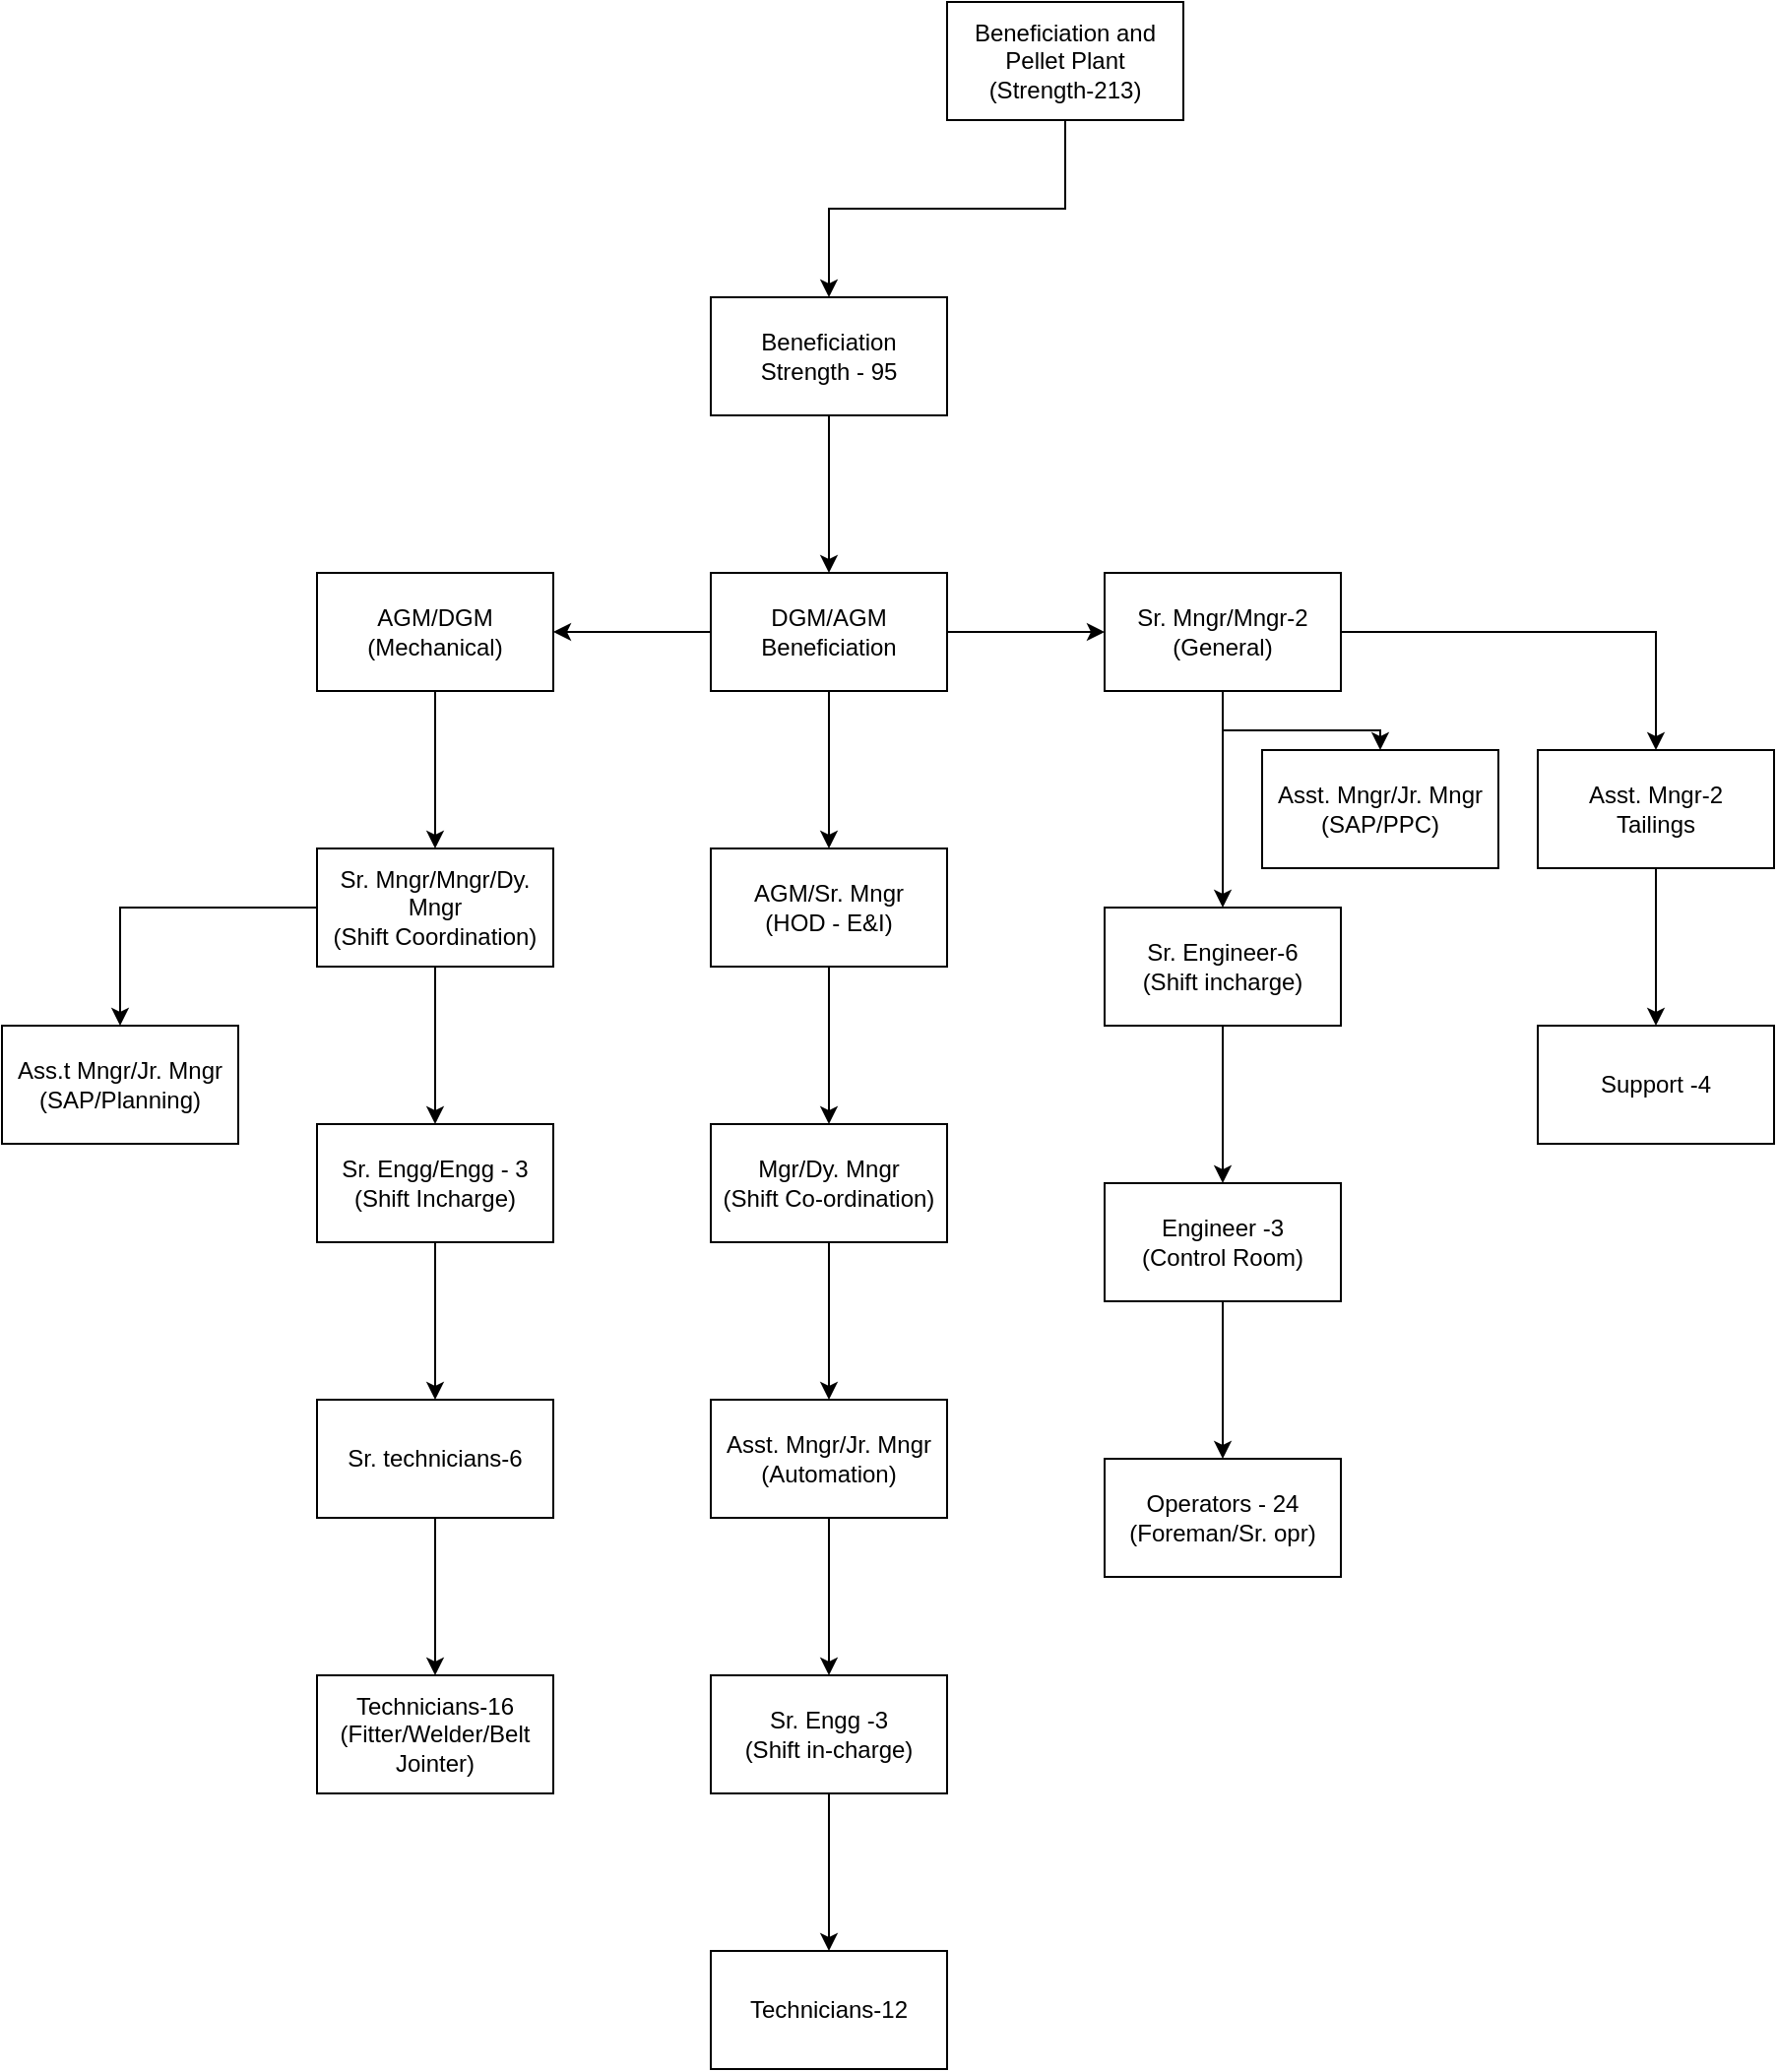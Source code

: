 <mxfile version="13.6.4" type="github">
  <diagram id="7EyB4oHwacRofvkvfnk_" name="Page-1">
    <mxGraphModel dx="1958" dy="482" grid="1" gridSize="10" guides="1" tooltips="1" connect="1" arrows="1" fold="1" page="1" pageScale="1" pageWidth="850" pageHeight="1100" math="0" shadow="0">
      <root>
        <mxCell id="0" />
        <mxCell id="1" parent="0" />
        <mxCell id="vYoIYK8Gw9QDKxpc8tqn-3" value="" style="edgeStyle=orthogonalEdgeStyle;rounded=0;orthogonalLoop=1;jettySize=auto;html=1;" edge="1" parent="1" source="vYoIYK8Gw9QDKxpc8tqn-1" target="vYoIYK8Gw9QDKxpc8tqn-2">
          <mxGeometry relative="1" as="geometry" />
        </mxCell>
        <mxCell id="vYoIYK8Gw9QDKxpc8tqn-1" value="Beneficiation and Pellet Plant&lt;br&gt;(Strength-213)" style="rounded=0;whiteSpace=wrap;html=1;" vertex="1" parent="1">
          <mxGeometry x="220" y="60" width="120" height="60" as="geometry" />
        </mxCell>
        <mxCell id="vYoIYK8Gw9QDKxpc8tqn-5" value="" style="edgeStyle=orthogonalEdgeStyle;rounded=0;orthogonalLoop=1;jettySize=auto;html=1;" edge="1" parent="1" source="vYoIYK8Gw9QDKxpc8tqn-2" target="vYoIYK8Gw9QDKxpc8tqn-4">
          <mxGeometry relative="1" as="geometry" />
        </mxCell>
        <mxCell id="vYoIYK8Gw9QDKxpc8tqn-2" value="Beneficiation&lt;br&gt;Strength - 95" style="whiteSpace=wrap;html=1;rounded=0;" vertex="1" parent="1">
          <mxGeometry x="100" y="210" width="120" height="60" as="geometry" />
        </mxCell>
        <mxCell id="vYoIYK8Gw9QDKxpc8tqn-7" value="" style="edgeStyle=orthogonalEdgeStyle;rounded=0;orthogonalLoop=1;jettySize=auto;html=1;" edge="1" parent="1" source="vYoIYK8Gw9QDKxpc8tqn-4" target="vYoIYK8Gw9QDKxpc8tqn-6">
          <mxGeometry relative="1" as="geometry" />
        </mxCell>
        <mxCell id="vYoIYK8Gw9QDKxpc8tqn-9" value="" style="edgeStyle=orthogonalEdgeStyle;rounded=0;orthogonalLoop=1;jettySize=auto;html=1;" edge="1" parent="1" source="vYoIYK8Gw9QDKxpc8tqn-4" target="vYoIYK8Gw9QDKxpc8tqn-8">
          <mxGeometry relative="1" as="geometry" />
        </mxCell>
        <mxCell id="vYoIYK8Gw9QDKxpc8tqn-11" value="" style="edgeStyle=orthogonalEdgeStyle;rounded=0;orthogonalLoop=1;jettySize=auto;html=1;" edge="1" parent="1" source="vYoIYK8Gw9QDKxpc8tqn-4" target="vYoIYK8Gw9QDKxpc8tqn-10">
          <mxGeometry relative="1" as="geometry" />
        </mxCell>
        <mxCell id="vYoIYK8Gw9QDKxpc8tqn-4" value="DGM/AGM&lt;br&gt;Beneficiation" style="whiteSpace=wrap;html=1;rounded=0;" vertex="1" parent="1">
          <mxGeometry x="100" y="350" width="120" height="60" as="geometry" />
        </mxCell>
        <mxCell id="vYoIYK8Gw9QDKxpc8tqn-21" value="" style="edgeStyle=orthogonalEdgeStyle;rounded=0;orthogonalLoop=1;jettySize=auto;html=1;" edge="1" parent="1" source="vYoIYK8Gw9QDKxpc8tqn-6" target="vYoIYK8Gw9QDKxpc8tqn-20">
          <mxGeometry relative="1" as="geometry" />
        </mxCell>
        <mxCell id="vYoIYK8Gw9QDKxpc8tqn-23" value="" style="edgeStyle=orthogonalEdgeStyle;rounded=0;orthogonalLoop=1;jettySize=auto;html=1;" edge="1" parent="1" source="vYoIYK8Gw9QDKxpc8tqn-6" target="vYoIYK8Gw9QDKxpc8tqn-22">
          <mxGeometry relative="1" as="geometry" />
        </mxCell>
        <mxCell id="vYoIYK8Gw9QDKxpc8tqn-25" value="" style="edgeStyle=orthogonalEdgeStyle;rounded=0;orthogonalLoop=1;jettySize=auto;html=1;" edge="1" parent="1" source="vYoIYK8Gw9QDKxpc8tqn-6" target="vYoIYK8Gw9QDKxpc8tqn-24">
          <mxGeometry relative="1" as="geometry" />
        </mxCell>
        <mxCell id="vYoIYK8Gw9QDKxpc8tqn-6" value="Sr. Mngr/Mngr-2&lt;br&gt;(General)" style="whiteSpace=wrap;html=1;rounded=0;" vertex="1" parent="1">
          <mxGeometry x="300" y="350" width="120" height="60" as="geometry" />
        </mxCell>
        <mxCell id="vYoIYK8Gw9QDKxpc8tqn-17" value="" style="edgeStyle=orthogonalEdgeStyle;rounded=0;orthogonalLoop=1;jettySize=auto;html=1;" edge="1" parent="1" source="vYoIYK8Gw9QDKxpc8tqn-8" target="vYoIYK8Gw9QDKxpc8tqn-16">
          <mxGeometry relative="1" as="geometry" />
        </mxCell>
        <mxCell id="vYoIYK8Gw9QDKxpc8tqn-8" value="AGM/Sr. Mngr&lt;br&gt;(HOD - E&amp;amp;I)" style="whiteSpace=wrap;html=1;rounded=0;" vertex="1" parent="1">
          <mxGeometry x="100" y="490" width="120" height="60" as="geometry" />
        </mxCell>
        <mxCell id="vYoIYK8Gw9QDKxpc8tqn-13" value="" style="edgeStyle=orthogonalEdgeStyle;rounded=0;orthogonalLoop=1;jettySize=auto;html=1;" edge="1" parent="1" source="vYoIYK8Gw9QDKxpc8tqn-10" target="vYoIYK8Gw9QDKxpc8tqn-12">
          <mxGeometry relative="1" as="geometry" />
        </mxCell>
        <mxCell id="vYoIYK8Gw9QDKxpc8tqn-10" value="AGM/DGM&lt;br&gt;(Mechanical)" style="whiteSpace=wrap;html=1;rounded=0;" vertex="1" parent="1">
          <mxGeometry x="-100" y="350" width="120" height="60" as="geometry" />
        </mxCell>
        <mxCell id="vYoIYK8Gw9QDKxpc8tqn-15" value="" style="edgeStyle=orthogonalEdgeStyle;rounded=0;orthogonalLoop=1;jettySize=auto;html=1;" edge="1" parent="1" source="vYoIYK8Gw9QDKxpc8tqn-12" target="vYoIYK8Gw9QDKxpc8tqn-14">
          <mxGeometry relative="1" as="geometry" />
        </mxCell>
        <mxCell id="vYoIYK8Gw9QDKxpc8tqn-41" value="" style="edgeStyle=orthogonalEdgeStyle;rounded=0;orthogonalLoop=1;jettySize=auto;html=1;" edge="1" parent="1" source="vYoIYK8Gw9QDKxpc8tqn-12" target="vYoIYK8Gw9QDKxpc8tqn-40">
          <mxGeometry relative="1" as="geometry" />
        </mxCell>
        <mxCell id="vYoIYK8Gw9QDKxpc8tqn-12" value="Sr. Mngr/Mngr/Dy. Mngr&lt;br&gt;(Shift Coordination)" style="whiteSpace=wrap;html=1;rounded=0;" vertex="1" parent="1">
          <mxGeometry x="-100" y="490" width="120" height="60" as="geometry" />
        </mxCell>
        <mxCell id="vYoIYK8Gw9QDKxpc8tqn-37" value="" style="edgeStyle=orthogonalEdgeStyle;rounded=0;orthogonalLoop=1;jettySize=auto;html=1;" edge="1" parent="1" source="vYoIYK8Gw9QDKxpc8tqn-14" target="vYoIYK8Gw9QDKxpc8tqn-36">
          <mxGeometry relative="1" as="geometry" />
        </mxCell>
        <mxCell id="vYoIYK8Gw9QDKxpc8tqn-14" value="Sr. Engg/Engg - 3&lt;br&gt;(Shift Incharge)" style="whiteSpace=wrap;html=1;rounded=0;" vertex="1" parent="1">
          <mxGeometry x="-100" y="630" width="120" height="60" as="geometry" />
        </mxCell>
        <mxCell id="vYoIYK8Gw9QDKxpc8tqn-19" value="" style="edgeStyle=orthogonalEdgeStyle;rounded=0;orthogonalLoop=1;jettySize=auto;html=1;" edge="1" parent="1" source="vYoIYK8Gw9QDKxpc8tqn-16" target="vYoIYK8Gw9QDKxpc8tqn-18">
          <mxGeometry relative="1" as="geometry" />
        </mxCell>
        <mxCell id="vYoIYK8Gw9QDKxpc8tqn-16" value="Mgr/Dy. Mngr&lt;br&gt;(Shift Co-ordination)" style="whiteSpace=wrap;html=1;rounded=0;" vertex="1" parent="1">
          <mxGeometry x="100" y="630" width="120" height="60" as="geometry" />
        </mxCell>
        <mxCell id="vYoIYK8Gw9QDKxpc8tqn-33" value="" style="edgeStyle=orthogonalEdgeStyle;rounded=0;orthogonalLoop=1;jettySize=auto;html=1;" edge="1" parent="1" source="vYoIYK8Gw9QDKxpc8tqn-18" target="vYoIYK8Gw9QDKxpc8tqn-32">
          <mxGeometry relative="1" as="geometry" />
        </mxCell>
        <mxCell id="vYoIYK8Gw9QDKxpc8tqn-18" value="Asst. Mngr/Jr. Mngr&lt;br&gt;(Automation)" style="whiteSpace=wrap;html=1;rounded=0;" vertex="1" parent="1">
          <mxGeometry x="100" y="770" width="120" height="60" as="geometry" />
        </mxCell>
        <mxCell id="vYoIYK8Gw9QDKxpc8tqn-29" value="" style="edgeStyle=orthogonalEdgeStyle;rounded=0;orthogonalLoop=1;jettySize=auto;html=1;" edge="1" parent="1" source="vYoIYK8Gw9QDKxpc8tqn-20" target="vYoIYK8Gw9QDKxpc8tqn-28">
          <mxGeometry relative="1" as="geometry" />
        </mxCell>
        <mxCell id="vYoIYK8Gw9QDKxpc8tqn-20" value="Sr. Engineer-6&lt;br&gt;(Shift incharge)" style="whiteSpace=wrap;html=1;rounded=0;" vertex="1" parent="1">
          <mxGeometry x="300" y="520" width="120" height="60" as="geometry" />
        </mxCell>
        <mxCell id="vYoIYK8Gw9QDKxpc8tqn-22" value="Asst. Mngr/Jr. Mngr&lt;br&gt;(SAP/PPC)" style="whiteSpace=wrap;html=1;rounded=0;" vertex="1" parent="1">
          <mxGeometry x="380" y="440" width="120" height="60" as="geometry" />
        </mxCell>
        <mxCell id="vYoIYK8Gw9QDKxpc8tqn-27" value="" style="edgeStyle=orthogonalEdgeStyle;rounded=0;orthogonalLoop=1;jettySize=auto;html=1;" edge="1" parent="1" source="vYoIYK8Gw9QDKxpc8tqn-24" target="vYoIYK8Gw9QDKxpc8tqn-26">
          <mxGeometry relative="1" as="geometry" />
        </mxCell>
        <mxCell id="vYoIYK8Gw9QDKxpc8tqn-24" value="Asst. Mngr-2&lt;br&gt;Tailings" style="whiteSpace=wrap;html=1;rounded=0;" vertex="1" parent="1">
          <mxGeometry x="520" y="440" width="120" height="60" as="geometry" />
        </mxCell>
        <mxCell id="vYoIYK8Gw9QDKxpc8tqn-26" value="Support -4" style="whiteSpace=wrap;html=1;rounded=0;" vertex="1" parent="1">
          <mxGeometry x="520" y="580" width="120" height="60" as="geometry" />
        </mxCell>
        <mxCell id="vYoIYK8Gw9QDKxpc8tqn-31" value="" style="edgeStyle=orthogonalEdgeStyle;rounded=0;orthogonalLoop=1;jettySize=auto;html=1;" edge="1" parent="1" source="vYoIYK8Gw9QDKxpc8tqn-28" target="vYoIYK8Gw9QDKxpc8tqn-30">
          <mxGeometry relative="1" as="geometry" />
        </mxCell>
        <mxCell id="vYoIYK8Gw9QDKxpc8tqn-28" value="Engineer -3&lt;br&gt;(Control Room)" style="whiteSpace=wrap;html=1;rounded=0;" vertex="1" parent="1">
          <mxGeometry x="300" y="660" width="120" height="60" as="geometry" />
        </mxCell>
        <mxCell id="vYoIYK8Gw9QDKxpc8tqn-30" value="Operators - 24&lt;br&gt;(Foreman/Sr. opr)" style="whiteSpace=wrap;html=1;rounded=0;" vertex="1" parent="1">
          <mxGeometry x="300" y="800" width="120" height="60" as="geometry" />
        </mxCell>
        <mxCell id="vYoIYK8Gw9QDKxpc8tqn-35" value="" style="edgeStyle=orthogonalEdgeStyle;rounded=0;orthogonalLoop=1;jettySize=auto;html=1;" edge="1" parent="1" source="vYoIYK8Gw9QDKxpc8tqn-32" target="vYoIYK8Gw9QDKxpc8tqn-34">
          <mxGeometry relative="1" as="geometry" />
        </mxCell>
        <mxCell id="vYoIYK8Gw9QDKxpc8tqn-32" value="Sr. Engg -3&lt;br&gt;(Shift in-charge)" style="whiteSpace=wrap;html=1;rounded=0;" vertex="1" parent="1">
          <mxGeometry x="100" y="910" width="120" height="60" as="geometry" />
        </mxCell>
        <mxCell id="vYoIYK8Gw9QDKxpc8tqn-34" value="Technicians-12" style="whiteSpace=wrap;html=1;rounded=0;" vertex="1" parent="1">
          <mxGeometry x="100" y="1050" width="120" height="60" as="geometry" />
        </mxCell>
        <mxCell id="vYoIYK8Gw9QDKxpc8tqn-39" value="" style="edgeStyle=orthogonalEdgeStyle;rounded=0;orthogonalLoop=1;jettySize=auto;html=1;" edge="1" parent="1" source="vYoIYK8Gw9QDKxpc8tqn-36" target="vYoIYK8Gw9QDKxpc8tqn-38">
          <mxGeometry relative="1" as="geometry" />
        </mxCell>
        <mxCell id="vYoIYK8Gw9QDKxpc8tqn-36" value="Sr. technicians-6" style="whiteSpace=wrap;html=1;rounded=0;" vertex="1" parent="1">
          <mxGeometry x="-100" y="770" width="120" height="60" as="geometry" />
        </mxCell>
        <mxCell id="vYoIYK8Gw9QDKxpc8tqn-38" value="Technicians-16&lt;br&gt;(Fitter/Welder/Belt Jointer)" style="whiteSpace=wrap;html=1;rounded=0;" vertex="1" parent="1">
          <mxGeometry x="-100" y="910" width="120" height="60" as="geometry" />
        </mxCell>
        <mxCell id="vYoIYK8Gw9QDKxpc8tqn-40" value="Ass.t Mngr/Jr. Mngr&lt;br&gt;(SAP/Planning)" style="whiteSpace=wrap;html=1;rounded=0;" vertex="1" parent="1">
          <mxGeometry x="-260" y="580" width="120" height="60" as="geometry" />
        </mxCell>
      </root>
    </mxGraphModel>
  </diagram>
</mxfile>
